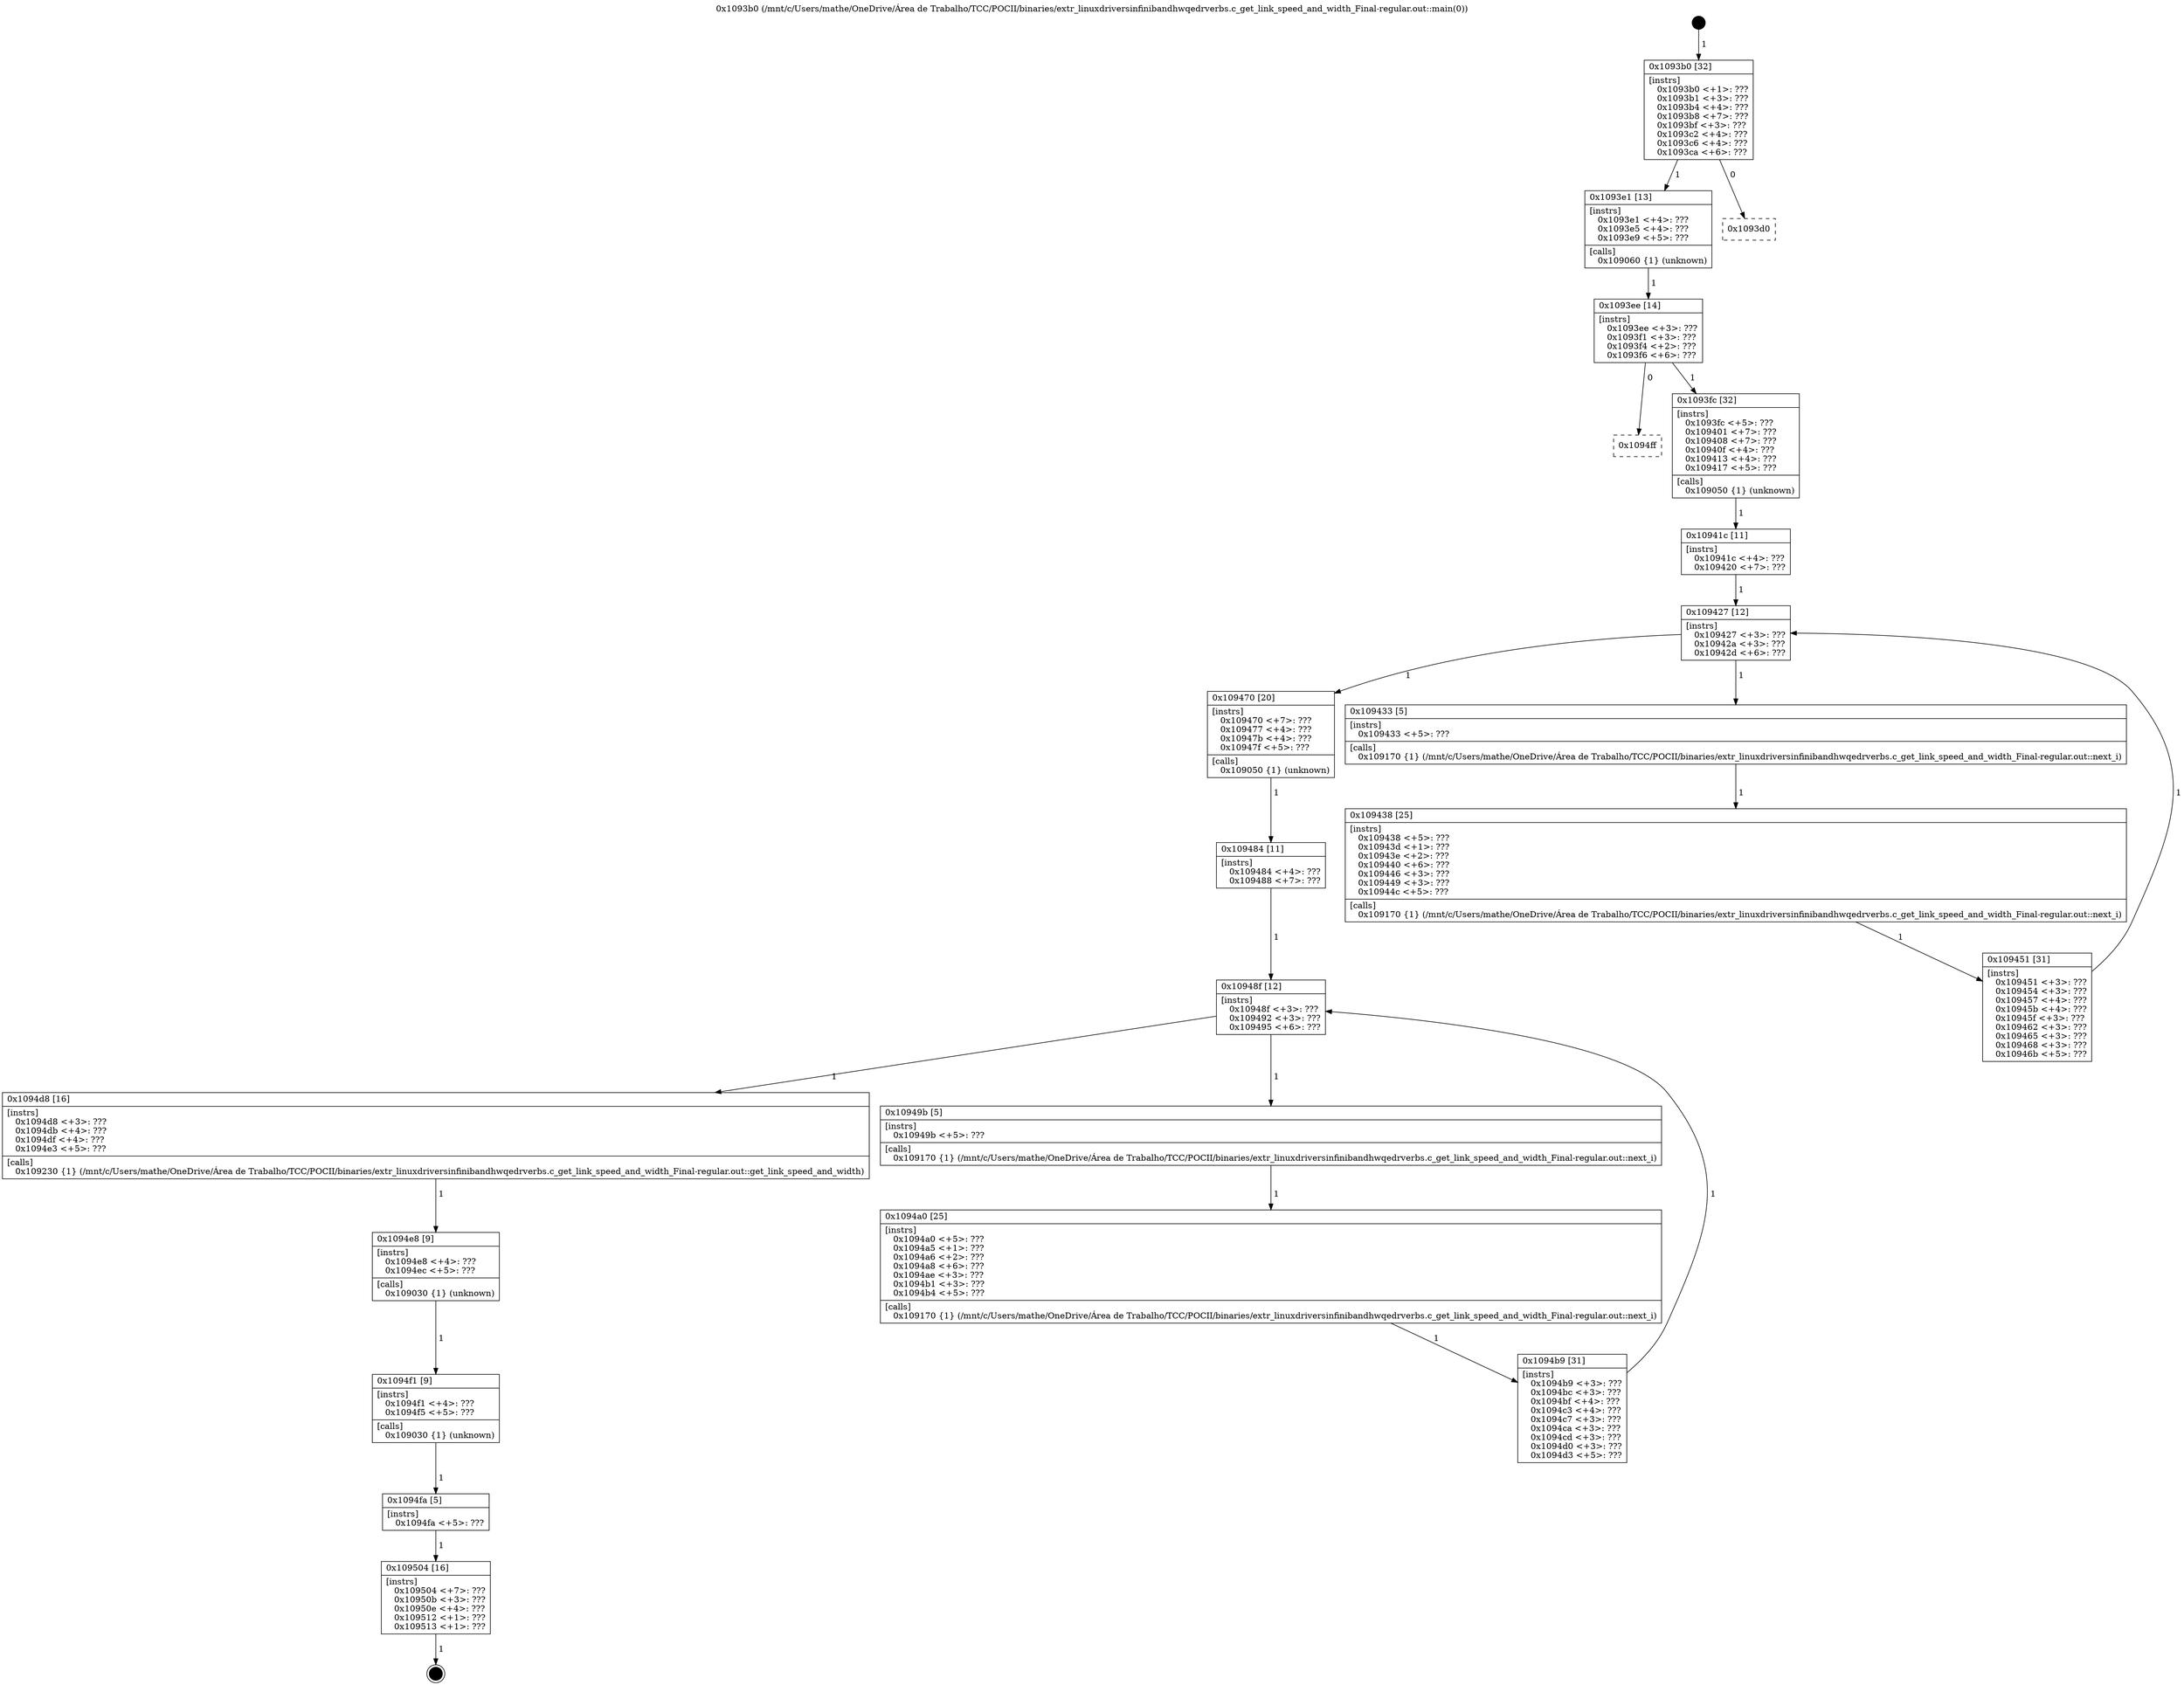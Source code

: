 digraph "0x1093b0" {
  label = "0x1093b0 (/mnt/c/Users/mathe/OneDrive/Área de Trabalho/TCC/POCII/binaries/extr_linuxdriversinfinibandhwqedrverbs.c_get_link_speed_and_width_Final-regular.out::main(0))"
  labelloc = "t"
  node[shape=record]

  Entry [label="",width=0.3,height=0.3,shape=circle,fillcolor=black,style=filled]
  "0x1093b0" [label="{
     0x1093b0 [32]\l
     | [instrs]\l
     &nbsp;&nbsp;0x1093b0 \<+1\>: ???\l
     &nbsp;&nbsp;0x1093b1 \<+3\>: ???\l
     &nbsp;&nbsp;0x1093b4 \<+4\>: ???\l
     &nbsp;&nbsp;0x1093b8 \<+7\>: ???\l
     &nbsp;&nbsp;0x1093bf \<+3\>: ???\l
     &nbsp;&nbsp;0x1093c2 \<+4\>: ???\l
     &nbsp;&nbsp;0x1093c6 \<+4\>: ???\l
     &nbsp;&nbsp;0x1093ca \<+6\>: ???\l
  }"]
  "0x1093e1" [label="{
     0x1093e1 [13]\l
     | [instrs]\l
     &nbsp;&nbsp;0x1093e1 \<+4\>: ???\l
     &nbsp;&nbsp;0x1093e5 \<+4\>: ???\l
     &nbsp;&nbsp;0x1093e9 \<+5\>: ???\l
     | [calls]\l
     &nbsp;&nbsp;0x109060 \{1\} (unknown)\l
  }"]
  "0x1093d0" [label="{
     0x1093d0\l
  }", style=dashed]
  "0x1093ee" [label="{
     0x1093ee [14]\l
     | [instrs]\l
     &nbsp;&nbsp;0x1093ee \<+3\>: ???\l
     &nbsp;&nbsp;0x1093f1 \<+3\>: ???\l
     &nbsp;&nbsp;0x1093f4 \<+2\>: ???\l
     &nbsp;&nbsp;0x1093f6 \<+6\>: ???\l
  }"]
  "0x1094ff" [label="{
     0x1094ff\l
  }", style=dashed]
  "0x1093fc" [label="{
     0x1093fc [32]\l
     | [instrs]\l
     &nbsp;&nbsp;0x1093fc \<+5\>: ???\l
     &nbsp;&nbsp;0x109401 \<+7\>: ???\l
     &nbsp;&nbsp;0x109408 \<+7\>: ???\l
     &nbsp;&nbsp;0x10940f \<+4\>: ???\l
     &nbsp;&nbsp;0x109413 \<+4\>: ???\l
     &nbsp;&nbsp;0x109417 \<+5\>: ???\l
     | [calls]\l
     &nbsp;&nbsp;0x109050 \{1\} (unknown)\l
  }"]
  Exit [label="",width=0.3,height=0.3,shape=circle,fillcolor=black,style=filled,peripheries=2]
  "0x109427" [label="{
     0x109427 [12]\l
     | [instrs]\l
     &nbsp;&nbsp;0x109427 \<+3\>: ???\l
     &nbsp;&nbsp;0x10942a \<+3\>: ???\l
     &nbsp;&nbsp;0x10942d \<+6\>: ???\l
  }"]
  "0x109470" [label="{
     0x109470 [20]\l
     | [instrs]\l
     &nbsp;&nbsp;0x109470 \<+7\>: ???\l
     &nbsp;&nbsp;0x109477 \<+4\>: ???\l
     &nbsp;&nbsp;0x10947b \<+4\>: ???\l
     &nbsp;&nbsp;0x10947f \<+5\>: ???\l
     | [calls]\l
     &nbsp;&nbsp;0x109050 \{1\} (unknown)\l
  }"]
  "0x109433" [label="{
     0x109433 [5]\l
     | [instrs]\l
     &nbsp;&nbsp;0x109433 \<+5\>: ???\l
     | [calls]\l
     &nbsp;&nbsp;0x109170 \{1\} (/mnt/c/Users/mathe/OneDrive/Área de Trabalho/TCC/POCII/binaries/extr_linuxdriversinfinibandhwqedrverbs.c_get_link_speed_and_width_Final-regular.out::next_i)\l
  }"]
  "0x109438" [label="{
     0x109438 [25]\l
     | [instrs]\l
     &nbsp;&nbsp;0x109438 \<+5\>: ???\l
     &nbsp;&nbsp;0x10943d \<+1\>: ???\l
     &nbsp;&nbsp;0x10943e \<+2\>: ???\l
     &nbsp;&nbsp;0x109440 \<+6\>: ???\l
     &nbsp;&nbsp;0x109446 \<+3\>: ???\l
     &nbsp;&nbsp;0x109449 \<+3\>: ???\l
     &nbsp;&nbsp;0x10944c \<+5\>: ???\l
     | [calls]\l
     &nbsp;&nbsp;0x109170 \{1\} (/mnt/c/Users/mathe/OneDrive/Área de Trabalho/TCC/POCII/binaries/extr_linuxdriversinfinibandhwqedrverbs.c_get_link_speed_and_width_Final-regular.out::next_i)\l
  }"]
  "0x109451" [label="{
     0x109451 [31]\l
     | [instrs]\l
     &nbsp;&nbsp;0x109451 \<+3\>: ???\l
     &nbsp;&nbsp;0x109454 \<+3\>: ???\l
     &nbsp;&nbsp;0x109457 \<+4\>: ???\l
     &nbsp;&nbsp;0x10945b \<+4\>: ???\l
     &nbsp;&nbsp;0x10945f \<+3\>: ???\l
     &nbsp;&nbsp;0x109462 \<+3\>: ???\l
     &nbsp;&nbsp;0x109465 \<+3\>: ???\l
     &nbsp;&nbsp;0x109468 \<+3\>: ???\l
     &nbsp;&nbsp;0x10946b \<+5\>: ???\l
  }"]
  "0x10941c" [label="{
     0x10941c [11]\l
     | [instrs]\l
     &nbsp;&nbsp;0x10941c \<+4\>: ???\l
     &nbsp;&nbsp;0x109420 \<+7\>: ???\l
  }"]
  "0x10948f" [label="{
     0x10948f [12]\l
     | [instrs]\l
     &nbsp;&nbsp;0x10948f \<+3\>: ???\l
     &nbsp;&nbsp;0x109492 \<+3\>: ???\l
     &nbsp;&nbsp;0x109495 \<+6\>: ???\l
  }"]
  "0x1094d8" [label="{
     0x1094d8 [16]\l
     | [instrs]\l
     &nbsp;&nbsp;0x1094d8 \<+3\>: ???\l
     &nbsp;&nbsp;0x1094db \<+4\>: ???\l
     &nbsp;&nbsp;0x1094df \<+4\>: ???\l
     &nbsp;&nbsp;0x1094e3 \<+5\>: ???\l
     | [calls]\l
     &nbsp;&nbsp;0x109230 \{1\} (/mnt/c/Users/mathe/OneDrive/Área de Trabalho/TCC/POCII/binaries/extr_linuxdriversinfinibandhwqedrverbs.c_get_link_speed_and_width_Final-regular.out::get_link_speed_and_width)\l
  }"]
  "0x10949b" [label="{
     0x10949b [5]\l
     | [instrs]\l
     &nbsp;&nbsp;0x10949b \<+5\>: ???\l
     | [calls]\l
     &nbsp;&nbsp;0x109170 \{1\} (/mnt/c/Users/mathe/OneDrive/Área de Trabalho/TCC/POCII/binaries/extr_linuxdriversinfinibandhwqedrverbs.c_get_link_speed_and_width_Final-regular.out::next_i)\l
  }"]
  "0x1094a0" [label="{
     0x1094a0 [25]\l
     | [instrs]\l
     &nbsp;&nbsp;0x1094a0 \<+5\>: ???\l
     &nbsp;&nbsp;0x1094a5 \<+1\>: ???\l
     &nbsp;&nbsp;0x1094a6 \<+2\>: ???\l
     &nbsp;&nbsp;0x1094a8 \<+6\>: ???\l
     &nbsp;&nbsp;0x1094ae \<+3\>: ???\l
     &nbsp;&nbsp;0x1094b1 \<+3\>: ???\l
     &nbsp;&nbsp;0x1094b4 \<+5\>: ???\l
     | [calls]\l
     &nbsp;&nbsp;0x109170 \{1\} (/mnt/c/Users/mathe/OneDrive/Área de Trabalho/TCC/POCII/binaries/extr_linuxdriversinfinibandhwqedrverbs.c_get_link_speed_and_width_Final-regular.out::next_i)\l
  }"]
  "0x1094b9" [label="{
     0x1094b9 [31]\l
     | [instrs]\l
     &nbsp;&nbsp;0x1094b9 \<+3\>: ???\l
     &nbsp;&nbsp;0x1094bc \<+3\>: ???\l
     &nbsp;&nbsp;0x1094bf \<+4\>: ???\l
     &nbsp;&nbsp;0x1094c3 \<+4\>: ???\l
     &nbsp;&nbsp;0x1094c7 \<+3\>: ???\l
     &nbsp;&nbsp;0x1094ca \<+3\>: ???\l
     &nbsp;&nbsp;0x1094cd \<+3\>: ???\l
     &nbsp;&nbsp;0x1094d0 \<+3\>: ???\l
     &nbsp;&nbsp;0x1094d3 \<+5\>: ???\l
  }"]
  "0x109484" [label="{
     0x109484 [11]\l
     | [instrs]\l
     &nbsp;&nbsp;0x109484 \<+4\>: ???\l
     &nbsp;&nbsp;0x109488 \<+7\>: ???\l
  }"]
  "0x1094e8" [label="{
     0x1094e8 [9]\l
     | [instrs]\l
     &nbsp;&nbsp;0x1094e8 \<+4\>: ???\l
     &nbsp;&nbsp;0x1094ec \<+5\>: ???\l
     | [calls]\l
     &nbsp;&nbsp;0x109030 \{1\} (unknown)\l
  }"]
  "0x1094f1" [label="{
     0x1094f1 [9]\l
     | [instrs]\l
     &nbsp;&nbsp;0x1094f1 \<+4\>: ???\l
     &nbsp;&nbsp;0x1094f5 \<+5\>: ???\l
     | [calls]\l
     &nbsp;&nbsp;0x109030 \{1\} (unknown)\l
  }"]
  "0x1094fa" [label="{
     0x1094fa [5]\l
     | [instrs]\l
     &nbsp;&nbsp;0x1094fa \<+5\>: ???\l
  }"]
  "0x109504" [label="{
     0x109504 [16]\l
     | [instrs]\l
     &nbsp;&nbsp;0x109504 \<+7\>: ???\l
     &nbsp;&nbsp;0x10950b \<+3\>: ???\l
     &nbsp;&nbsp;0x10950e \<+4\>: ???\l
     &nbsp;&nbsp;0x109512 \<+1\>: ???\l
     &nbsp;&nbsp;0x109513 \<+1\>: ???\l
  }"]
  Entry -> "0x1093b0" [label=" 1"]
  "0x1093b0" -> "0x1093e1" [label=" 1"]
  "0x1093b0" -> "0x1093d0" [label=" 0"]
  "0x1093e1" -> "0x1093ee" [label=" 1"]
  "0x1093ee" -> "0x1094ff" [label=" 0"]
  "0x1093ee" -> "0x1093fc" [label=" 1"]
  "0x109504" -> Exit [label=" 1"]
  "0x1093fc" -> "0x10941c" [label=" 1"]
  "0x109427" -> "0x109470" [label=" 1"]
  "0x109427" -> "0x109433" [label=" 1"]
  "0x109433" -> "0x109438" [label=" 1"]
  "0x109438" -> "0x109451" [label=" 1"]
  "0x10941c" -> "0x109427" [label=" 1"]
  "0x109451" -> "0x109427" [label=" 1"]
  "0x109470" -> "0x109484" [label=" 1"]
  "0x10948f" -> "0x1094d8" [label=" 1"]
  "0x10948f" -> "0x10949b" [label=" 1"]
  "0x10949b" -> "0x1094a0" [label=" 1"]
  "0x1094a0" -> "0x1094b9" [label=" 1"]
  "0x109484" -> "0x10948f" [label=" 1"]
  "0x1094b9" -> "0x10948f" [label=" 1"]
  "0x1094d8" -> "0x1094e8" [label=" 1"]
  "0x1094e8" -> "0x1094f1" [label=" 1"]
  "0x1094f1" -> "0x1094fa" [label=" 1"]
  "0x1094fa" -> "0x109504" [label=" 1"]
}

